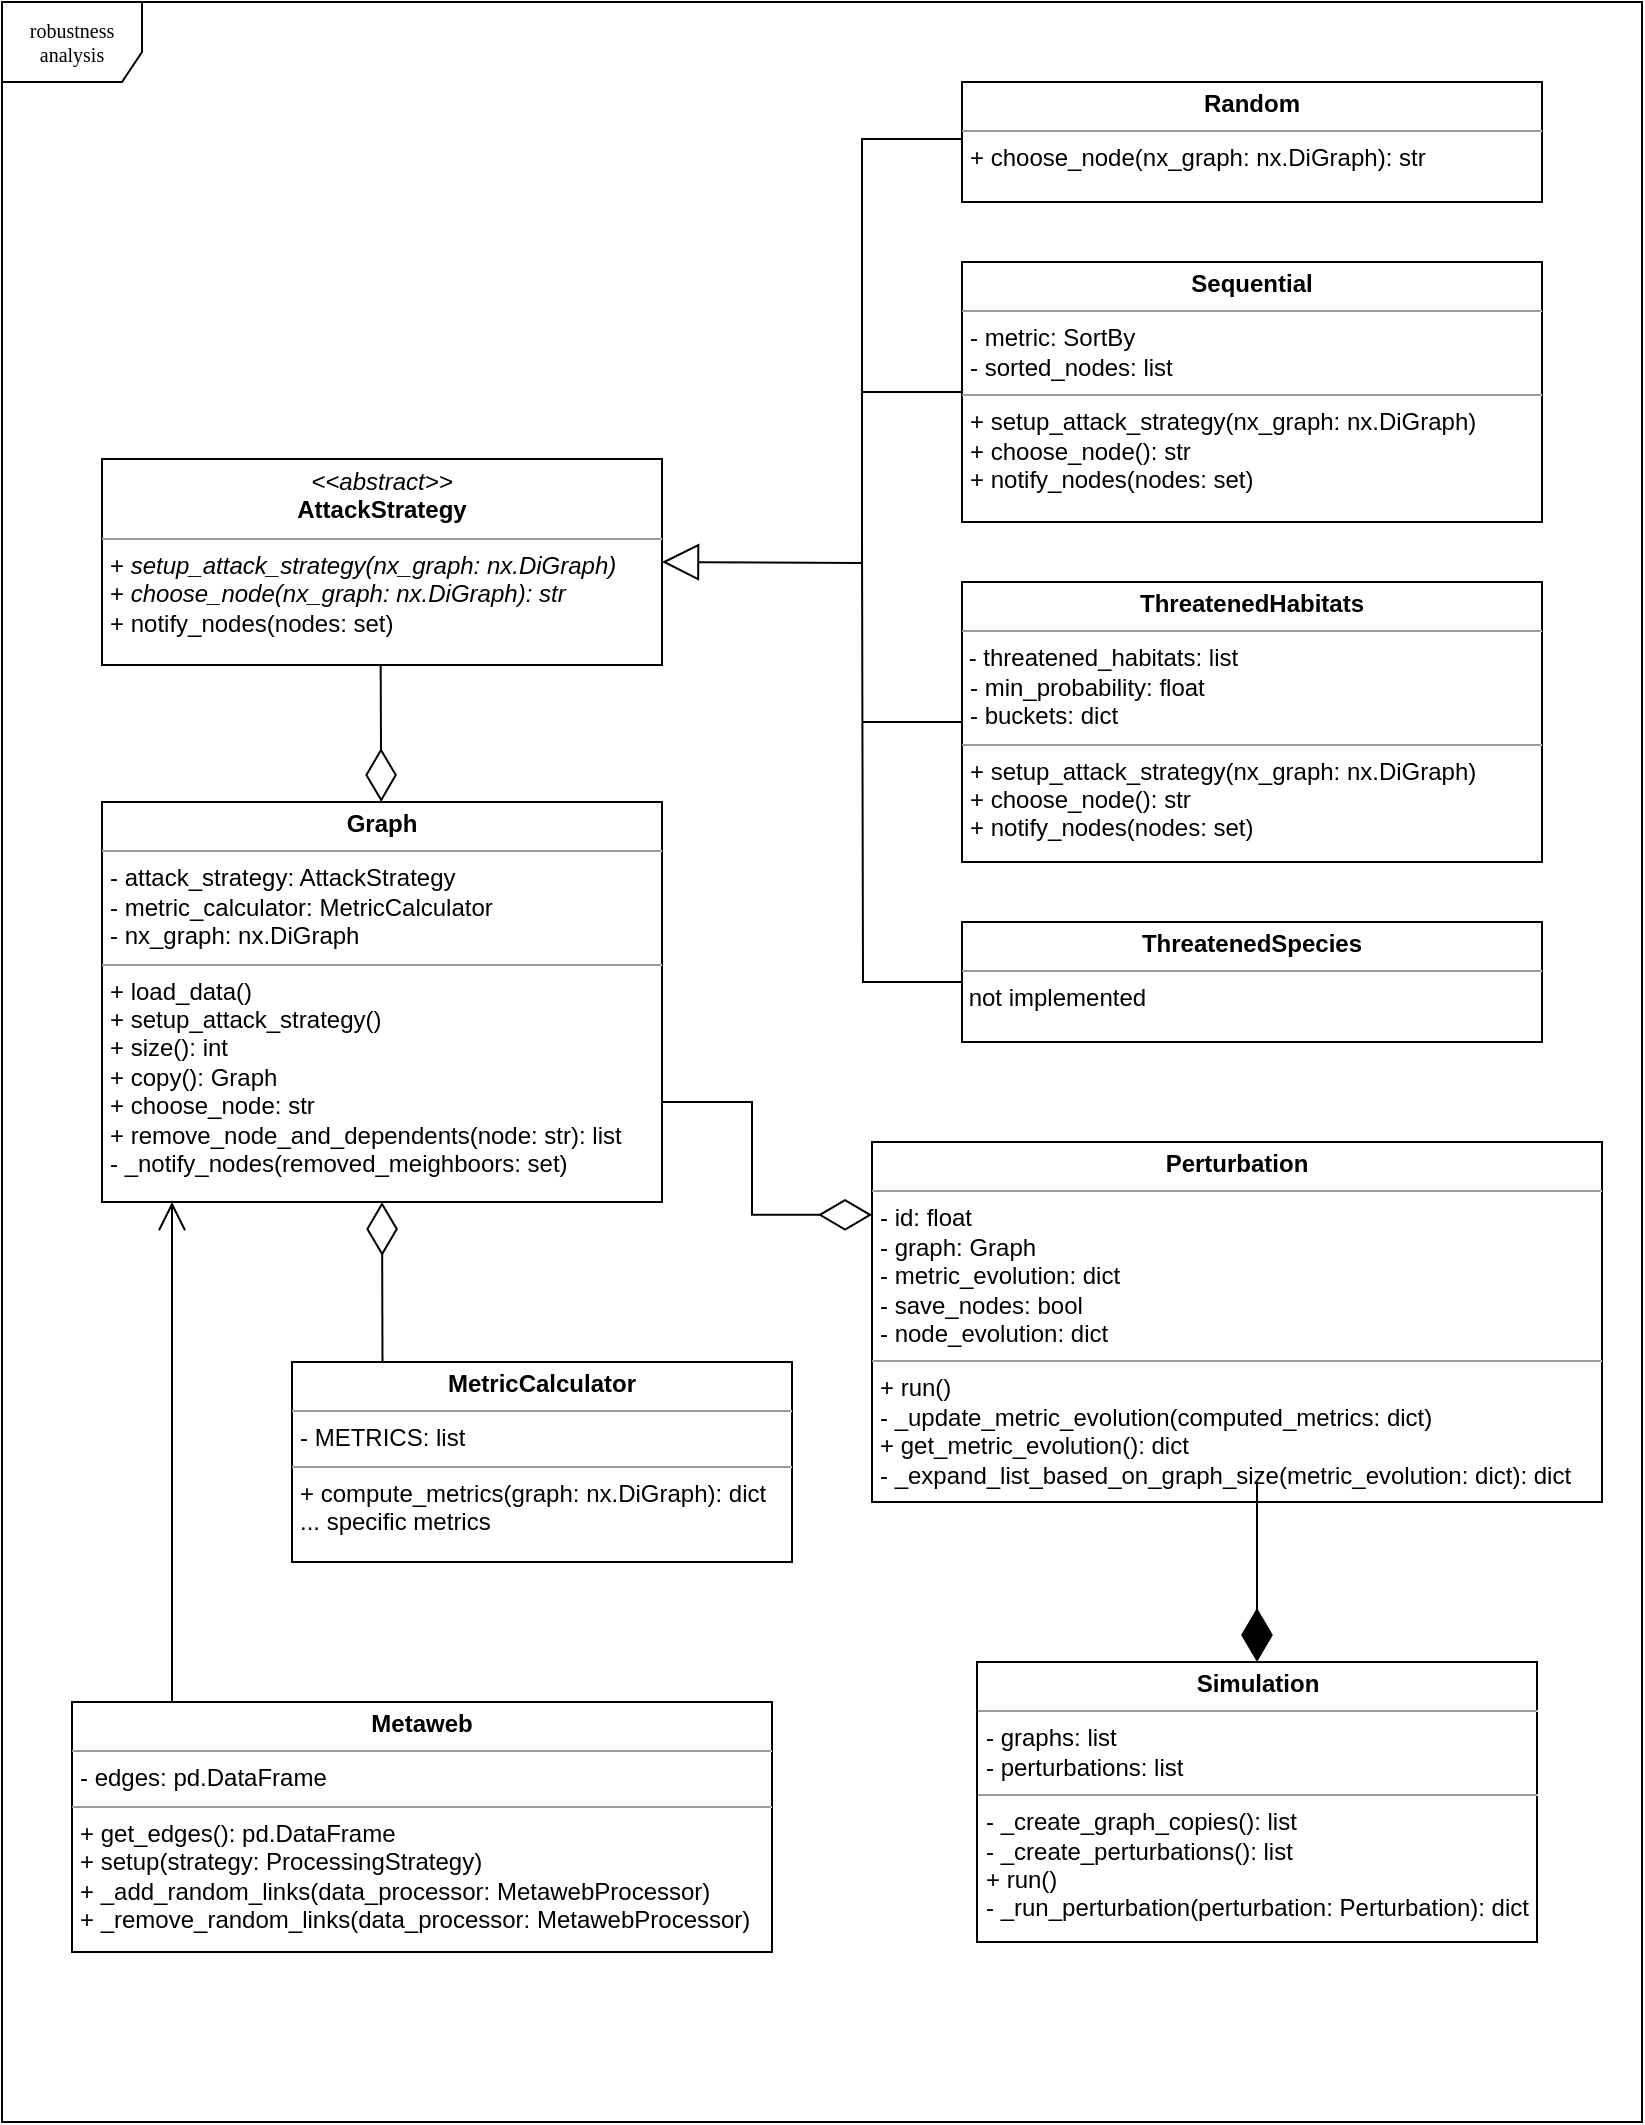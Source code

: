 <mxfile version="21.6.9" type="github">
  <diagram name="Page-1" id="c4acf3e9-155e-7222-9cf6-157b1a14988f">
    <mxGraphModel dx="1242" dy="822" grid="1" gridSize="10" guides="1" tooltips="1" connect="1" arrows="1" fold="1" page="1" pageScale="1" pageWidth="850" pageHeight="1100" background="none" math="0" shadow="0">
      <root>
        <mxCell id="0" />
        <mxCell id="1" parent="0" />
        <mxCell id="5d2195bd80daf111-18" value="&lt;p style=&quot;margin:0px;margin-top:4px;text-align:center;&quot;&gt;&lt;i&gt;&amp;lt;&amp;lt;abstract&amp;gt;&amp;gt;&lt;/i&gt;&lt;br&gt;&lt;b&gt;AttackStrategy&lt;/b&gt;&lt;/p&gt;&lt;hr size=&quot;1&quot;&gt;&lt;p style=&quot;margin:0px;margin-left:4px;&quot;&gt;&lt;span style=&quot;background-color: initial;&quot;&gt;+&amp;nbsp;&lt;i&gt;setup_attack_strategy&lt;/i&gt;&lt;/span&gt;&lt;span style=&quot;background-color: initial;&quot;&gt;&lt;i&gt;(nx_graph: nx.DiGraph)&lt;/i&gt;&lt;/span&gt;&lt;br&gt;&lt;/p&gt;&lt;p style=&quot;border-color: var(--border-color); margin: 0px 0px 0px 4px;&quot;&gt;+&amp;nbsp;&lt;i style=&quot;border-color: var(--border-color);&quot;&gt;choose_node&lt;/i&gt;&lt;span style=&quot;border-color: var(--border-color); background-color: initial;&quot;&gt;&lt;i style=&quot;border-color: var(--border-color);&quot;&gt;(nx_graph: nx.DiGraph): str&lt;/i&gt;&lt;/span&gt;&lt;/p&gt;&lt;p style=&quot;margin:0px;margin-left:4px;&quot;&gt;+ notify_nodes(nodes: set)&lt;/p&gt;" style="verticalAlign=top;align=left;overflow=fill;fontSize=12;fontFamily=Helvetica;html=1;rounded=0;shadow=0;comic=0;labelBackgroundColor=none;strokeWidth=1" parent="1" vertex="1">
          <mxGeometry x="65" y="248.5" width="280" height="103" as="geometry" />
        </mxCell>
        <mxCell id="5d2195bd80daf111-25" style="edgeStyle=orthogonalEdgeStyle;rounded=0;html=1;dashed=1;labelBackgroundColor=none;startFill=0;endArrow=open;endFill=0;endSize=10;fontFamily=Verdana;fontSize=10;" parent="1" edge="1">
          <mxGeometry relative="1" as="geometry">
            <Array as="points">
              <mxPoint x="370" y="340" />
              <mxPoint x="370" y="300" />
            </Array>
            <mxPoint x="450" y="300" as="targetPoint" />
          </mxGeometry>
        </mxCell>
        <mxCell id="5d2195bd80daf111-28" style="edgeStyle=orthogonalEdgeStyle;rounded=0;html=1;dashed=1;labelBackgroundColor=none;startFill=0;endArrow=open;endFill=0;endSize=10;fontFamily=Verdana;fontSize=10;" parent="1" edge="1">
          <mxGeometry relative="1" as="geometry">
            <Array as="points">
              <mxPoint x="320" y="490" />
              <mxPoint x="320" y="460" />
            </Array>
            <mxPoint x="380" y="460" as="targetPoint" />
          </mxGeometry>
        </mxCell>
        <mxCell id="5d2195bd80daf111-29" style="edgeStyle=orthogonalEdgeStyle;rounded=0;html=1;dashed=1;labelBackgroundColor=none;startFill=0;endArrow=open;endFill=0;endSize=10;fontFamily=Verdana;fontSize=10;" parent="1" edge="1">
          <mxGeometry relative="1" as="geometry">
            <mxPoint x="380" y="520" as="targetPoint" />
          </mxGeometry>
        </mxCell>
        <mxCell id="3E50gxGreODAkLhCtz_D-1" value="&lt;p style=&quot;margin:0px;margin-top:4px;text-align:center;&quot;&gt;&lt;b&gt;Random&lt;/b&gt;&lt;/p&gt;&lt;hr size=&quot;1&quot;&gt;&lt;p style=&quot;border-color: var(--border-color); margin: 0px 0px 0px 4px;&quot;&gt;&lt;span style=&quot;background-color: initial;&quot;&gt;+&amp;nbsp;&lt;/span&gt;&lt;span style=&quot;background-color: initial; border-color: var(--border-color);&quot;&gt;choose_node&lt;/span&gt;&lt;span style=&quot;background-color: initial; border-color: var(--border-color);&quot;&gt;&lt;span style=&quot;border-color: var(--border-color);&quot;&gt;(nx_graph: nx.DiGraph): str&lt;/span&gt;&lt;/span&gt;&lt;br&gt;&lt;/p&gt;" style="verticalAlign=top;align=left;overflow=fill;fontSize=12;fontFamily=Helvetica;html=1;rounded=0;shadow=0;comic=0;labelBackgroundColor=none;strokeWidth=1" vertex="1" parent="1">
          <mxGeometry x="495" y="60" width="290" height="60" as="geometry" />
        </mxCell>
        <mxCell id="3E50gxGreODAkLhCtz_D-24" style="edgeStyle=orthogonalEdgeStyle;rounded=0;orthogonalLoop=1;jettySize=auto;html=1;endArrow=none;endFill=0;" edge="1" parent="1" source="3E50gxGreODAkLhCtz_D-3">
          <mxGeometry relative="1" as="geometry">
            <mxPoint x="445" y="215" as="targetPoint" />
          </mxGeometry>
        </mxCell>
        <mxCell id="3E50gxGreODAkLhCtz_D-3" value="&lt;p style=&quot;margin:0px;margin-top:4px;text-align:center;&quot;&gt;&lt;b&gt;Sequential&lt;/b&gt;&lt;/p&gt;&lt;hr size=&quot;1&quot;&gt;&lt;p style=&quot;margin:0px;margin-left:4px;&quot;&gt;- metric: SortBy&lt;br&gt;- sorted_nodes: list&lt;/p&gt;&lt;hr size=&quot;1&quot;&gt;&lt;p style=&quot;border-color: var(--border-color); margin: 0px 0px 0px 4px;&quot;&gt;+&amp;nbsp;&lt;span style=&quot;border-color: var(--border-color);&quot;&gt;setup_attack_strategy&lt;/span&gt;&lt;span style=&quot;border-color: var(--border-color); background-color: initial;&quot;&gt;&lt;span style=&quot;border-color: var(--border-color);&quot;&gt;(nx_graph: nx.DiGraph)&lt;/span&gt;&lt;/span&gt;&lt;br style=&quot;border-color: var(--border-color);&quot;&gt;&lt;/p&gt;&lt;p style=&quot;border-color: var(--border-color); margin: 0px 0px 0px 4px;&quot;&gt;+&amp;nbsp;&lt;span style=&quot;border-color: var(--border-color);&quot;&gt;choose_node&lt;/span&gt;&lt;span style=&quot;border-color: var(--border-color); background-color: initial;&quot;&gt;&lt;span style=&quot;border-color: var(--border-color);&quot;&gt;(): str&lt;/span&gt;&lt;/span&gt;&lt;/p&gt;&lt;p style=&quot;border-color: var(--border-color); margin: 0px 0px 0px 4px;&quot;&gt;&lt;span style=&quot;border-color: var(--border-color); background-color: initial;&quot;&gt;&lt;span style=&quot;border-color: var(--border-color);&quot;&gt;+ notify_nodes(nodes: set)&lt;/span&gt;&lt;/span&gt;&lt;/p&gt;" style="verticalAlign=top;align=left;overflow=fill;fontSize=12;fontFamily=Helvetica;html=1;rounded=0;shadow=0;comic=0;labelBackgroundColor=none;strokeWidth=1" vertex="1" parent="1">
          <mxGeometry x="495" y="150" width="290" height="130" as="geometry" />
        </mxCell>
        <mxCell id="3E50gxGreODAkLhCtz_D-29" style="edgeStyle=orthogonalEdgeStyle;rounded=0;orthogonalLoop=1;jettySize=auto;html=1;endArrow=none;endFill=0;" edge="1" parent="1" source="3E50gxGreODAkLhCtz_D-4">
          <mxGeometry relative="1" as="geometry">
            <mxPoint x="445" y="380" as="targetPoint" />
          </mxGeometry>
        </mxCell>
        <mxCell id="3E50gxGreODAkLhCtz_D-4" value="&lt;p style=&quot;margin:0px;margin-top:4px;text-align:center;&quot;&gt;&lt;b&gt;ThreatenedHabitats&lt;/b&gt;&lt;/p&gt;&lt;hr size=&quot;1&quot;&gt;&amp;nbsp;-&lt;span style=&quot;background-color: initial;&quot;&gt;&amp;nbsp;threatened_habitats&lt;/span&gt;&lt;span style=&quot;background-color: initial;&quot;&gt;: list&lt;/span&gt;&lt;br&gt;&lt;p style=&quot;margin:0px;margin-left:4px;&quot;&gt;- min_probability: float&lt;/p&gt;&lt;p style=&quot;margin:0px;margin-left:4px;&quot;&gt;- buckets: dict&lt;/p&gt;&lt;hr size=&quot;1&quot;&gt;&lt;p style=&quot;border-color: var(--border-color); margin: 0px 0px 0px 4px;&quot;&gt;+&amp;nbsp;&lt;span style=&quot;border-color: var(--border-color);&quot;&gt;setup_attack_strategy&lt;/span&gt;&lt;span style=&quot;border-color: var(--border-color); background-color: initial;&quot;&gt;&lt;span style=&quot;border-color: var(--border-color);&quot;&gt;(nx_graph: nx.DiGraph)&lt;/span&gt;&lt;/span&gt;&lt;br style=&quot;border-color: var(--border-color);&quot;&gt;&lt;/p&gt;&lt;p style=&quot;border-color: var(--border-color); margin: 0px 0px 0px 4px;&quot;&gt;+&amp;nbsp;&lt;span style=&quot;border-color: var(--border-color);&quot;&gt;choose_node&lt;/span&gt;&lt;span style=&quot;border-color: var(--border-color); background-color: initial;&quot;&gt;&lt;span style=&quot;border-color: var(--border-color);&quot;&gt;(): str&lt;/span&gt;&lt;/span&gt;&lt;/p&gt;&lt;p style=&quot;border-color: var(--border-color); margin: 0px 0px 0px 4px;&quot;&gt;&lt;span style=&quot;border-color: var(--border-color); background-color: initial;&quot;&gt;&lt;span style=&quot;border-color: var(--border-color);&quot;&gt;+ notify_nodes(nodes: set)&lt;/span&gt;&lt;/span&gt;&lt;/p&gt;" style="verticalAlign=top;align=left;overflow=fill;fontSize=12;fontFamily=Helvetica;html=1;rounded=0;shadow=0;comic=0;labelBackgroundColor=none;strokeWidth=1" vertex="1" parent="1">
          <mxGeometry x="495" y="310" width="290" height="140" as="geometry" />
        </mxCell>
        <mxCell id="3E50gxGreODAkLhCtz_D-28" style="edgeStyle=orthogonalEdgeStyle;rounded=0;orthogonalLoop=1;jettySize=auto;html=1;endArrow=none;endFill=0;" edge="1" parent="1" source="3E50gxGreODAkLhCtz_D-5">
          <mxGeometry relative="1" as="geometry">
            <mxPoint x="445" y="288.5" as="targetPoint" />
          </mxGeometry>
        </mxCell>
        <mxCell id="3E50gxGreODAkLhCtz_D-5" value="&lt;p style=&quot;margin:0px;margin-top:4px;text-align:center;&quot;&gt;&lt;b&gt;ThreatenedSpecies&lt;/b&gt;&lt;/p&gt;&lt;hr size=&quot;1&quot;&gt;&amp;nbsp;not implemented" style="verticalAlign=top;align=left;overflow=fill;fontSize=12;fontFamily=Helvetica;html=1;rounded=0;shadow=0;comic=0;labelBackgroundColor=none;strokeWidth=1" vertex="1" parent="1">
          <mxGeometry x="495" y="480" width="290" height="60" as="geometry" />
        </mxCell>
        <mxCell id="3E50gxGreODAkLhCtz_D-6" value="&lt;p style=&quot;margin:0px;margin-top:4px;text-align:center;&quot;&gt;&lt;b&gt;Perturbation&lt;/b&gt;&lt;/p&gt;&lt;hr size=&quot;1&quot;&gt;&lt;p style=&quot;margin:0px;margin-left:4px;&quot;&gt;- id: float&lt;br&gt;- graph: Graph&lt;/p&gt;&lt;p style=&quot;margin:0px;margin-left:4px;&quot;&gt;- metric_evolution: dict&lt;/p&gt;&lt;p style=&quot;margin:0px;margin-left:4px;&quot;&gt;- save_nodes: bool&lt;/p&gt;&lt;p style=&quot;margin:0px;margin-left:4px;&quot;&gt;- node_evolution: dict&lt;/p&gt;&lt;hr size=&quot;1&quot;&gt;&lt;p style=&quot;border-color: var(--border-color); margin: 0px 0px 0px 4px;&quot;&gt;+ run()&lt;/p&gt;&lt;p style=&quot;border-color: var(--border-color); margin: 0px 0px 0px 4px;&quot;&gt;-&amp;nbsp;_update_metric_evolution(computed_metrics: dict)&lt;/p&gt;&lt;p style=&quot;border-color: var(--border-color); margin: 0px 0px 0px 4px;&quot;&gt;+ get_metric_evolution(): dict&lt;/p&gt;&lt;p style=&quot;border-color: var(--border-color); margin: 0px 0px 0px 4px;&quot;&gt;-&amp;nbsp;_expand_list_based_on_graph_size(metric_evolution: dict): dict&lt;/p&gt;" style="verticalAlign=top;align=left;overflow=fill;fontSize=12;fontFamily=Helvetica;html=1;rounded=0;shadow=0;comic=0;labelBackgroundColor=none;strokeWidth=1" vertex="1" parent="1">
          <mxGeometry x="450" y="590" width="365" height="180" as="geometry" />
        </mxCell>
        <mxCell id="3E50gxGreODAkLhCtz_D-14" value="" style="endArrow=block;endSize=16;endFill=0;html=1;rounded=0;entryX=1;entryY=0.5;entryDx=0;entryDy=0;" edge="1" parent="1" target="5d2195bd80daf111-18">
          <mxGeometry x="-0.125" y="-100" width="160" relative="1" as="geometry">
            <mxPoint x="495" y="88.5" as="sourcePoint" />
            <mxPoint x="435" y="379.47" as="targetPoint" />
            <Array as="points">
              <mxPoint x="445" y="88.5" />
              <mxPoint x="445" y="198.5" />
              <mxPoint x="445" y="300.5" />
            </Array>
            <mxPoint x="-1" as="offset" />
          </mxGeometry>
        </mxCell>
        <mxCell id="3E50gxGreODAkLhCtz_D-34" value="&lt;p style=&quot;margin:0px;margin-top:4px;text-align:center;&quot;&gt;&lt;b&gt;Metaweb&lt;/b&gt;&lt;/p&gt;&lt;hr size=&quot;1&quot;&gt;&lt;p style=&quot;margin:0px;margin-left:4px;&quot;&gt;- edges: pd.DataFrame&lt;br&gt;&lt;/p&gt;&lt;hr size=&quot;1&quot;&gt;&lt;p style=&quot;border-color: var(--border-color); margin: 0px 0px 0px 4px;&quot;&gt;+ get_edges(): pd.DataFrame&lt;/p&gt;&lt;p style=&quot;border-color: var(--border-color); margin: 0px 0px 0px 4px;&quot;&gt;+ setup(strategy: ProcessingStrategy)&lt;/p&gt;&lt;p style=&quot;border-color: var(--border-color); margin: 0px 0px 0px 4px;&quot;&gt;+&amp;nbsp;_add_random_links&lt;span style=&quot;background-color: initial;&quot;&gt;(data_processor: MetawebProcessor)&lt;/span&gt;&lt;/p&gt;&lt;p style=&quot;border-color: var(--border-color); margin: 0px 0px 0px 4px;&quot;&gt;+&amp;nbsp;_remove_random_links&lt;span style=&quot;background-color: initial;&quot;&gt;(data_processor: MetawebProcessor)&lt;/span&gt;&lt;/p&gt;" style="verticalAlign=top;align=left;overflow=fill;fontSize=12;fontFamily=Helvetica;html=1;rounded=0;shadow=0;comic=0;labelBackgroundColor=none;strokeWidth=1" vertex="1" parent="1">
          <mxGeometry x="50" y="870" width="350" height="125" as="geometry" />
        </mxCell>
        <mxCell id="3E50gxGreODAkLhCtz_D-36" value="" style="endArrow=diamondThin;endFill=0;endSize=24;html=1;rounded=0;exitX=0.5;exitY=1;exitDx=0;exitDy=0;" edge="1" parent="1" target="3E50gxGreODAkLhCtz_D-7">
          <mxGeometry width="160" relative="1" as="geometry">
            <mxPoint x="204.33" y="351.5" as="sourcePoint" />
            <mxPoint x="204.33" y="608.5" as="targetPoint" />
          </mxGeometry>
        </mxCell>
        <mxCell id="3E50gxGreODAkLhCtz_D-7" value="&lt;p style=&quot;margin:0px;margin-top:4px;text-align:center;&quot;&gt;&lt;b&gt;Graph&lt;/b&gt;&lt;/p&gt;&lt;hr size=&quot;1&quot;&gt;&lt;p style=&quot;margin:0px;margin-left:4px;&quot;&gt;- attack_strategy: AttackStrategy&lt;br&gt;- metric_calculator: MetricCalculator&lt;/p&gt;&lt;p style=&quot;margin:0px;margin-left:4px;&quot;&gt;- nx_graph: nx.DiGraph&lt;/p&gt;&lt;hr size=&quot;1&quot;&gt;&lt;p style=&quot;border-color: var(--border-color); margin: 0px 0px 0px 4px;&quot;&gt;+ load_data()&lt;/p&gt;&lt;p style=&quot;border-color: var(--border-color); margin: 0px 0px 0px 4px;&quot;&gt;+&amp;nbsp;setup_attack_strategy()&lt;/p&gt;&lt;p style=&quot;border-color: var(--border-color); margin: 0px 0px 0px 4px;&quot;&gt;+ size(): int&lt;br&gt;+ copy(): Graph&lt;/p&gt;&lt;p style=&quot;border-color: var(--border-color); margin: 0px 0px 0px 4px;&quot;&gt;+ choose_node: str&lt;/p&gt;&lt;p style=&quot;border-color: var(--border-color); margin: 0px 0px 0px 4px;&quot;&gt;&lt;span style=&quot;background-color: initial;&quot;&gt;+&amp;nbsp;&lt;/span&gt;remove_node_and_dependents(node: str): list&lt;/p&gt;&lt;p style=&quot;border-color: var(--border-color); margin: 0px 0px 0px 4px;&quot;&gt;- _notify_nodes(removed_meighboors:&amp;nbsp;set)&lt;br&gt;&lt;/p&gt;" style="verticalAlign=top;align=left;overflow=fill;fontSize=12;fontFamily=Helvetica;html=1;rounded=0;shadow=0;comic=0;labelBackgroundColor=none;strokeWidth=1" vertex="1" parent="1">
          <mxGeometry x="65" y="420" width="280" height="200" as="geometry" />
        </mxCell>
        <mxCell id="3E50gxGreODAkLhCtz_D-37" value="&lt;p style=&quot;margin:0px;margin-top:4px;text-align:center;&quot;&gt;&lt;b&gt;Simulation&lt;/b&gt;&lt;/p&gt;&lt;hr size=&quot;1&quot;&gt;&lt;p style=&quot;margin:0px;margin-left:4px;&quot;&gt;- graphs: list&lt;br&gt;&lt;/p&gt;&lt;p style=&quot;margin:0px;margin-left:4px;&quot;&gt;- perturbations: list&lt;/p&gt;&lt;hr size=&quot;1&quot;&gt;&lt;p style=&quot;border-color: var(--border-color); margin: 0px 0px 0px 4px;&quot;&gt;- _create_graph_copies&lt;span style=&quot;background-color: initial;&quot;&gt;(): list&lt;/span&gt;&lt;/p&gt;&lt;p style=&quot;border-color: var(--border-color); margin: 0px 0px 0px 4px;&quot;&gt;&lt;span style=&quot;background-color: initial;&quot;&gt;-&amp;nbsp;&lt;/span&gt;_create_perturbations(): list&lt;/p&gt;&lt;p style=&quot;border-color: var(--border-color); margin: 0px 0px 0px 4px;&quot;&gt;+ run()&lt;/p&gt;&lt;p style=&quot;border-color: var(--border-color); margin: 0px 0px 0px 4px;&quot;&gt;-&amp;nbsp;_run_perturbation(perturbation: Perturbation): dict&lt;/p&gt;&lt;p style=&quot;border-color: var(--border-color); margin: 0px 0px 0px 4px;&quot;&gt;&lt;span style=&quot;background-color: initial;&quot;&gt;&lt;br&gt;&lt;/span&gt;&lt;/p&gt;" style="verticalAlign=top;align=left;overflow=fill;fontSize=12;fontFamily=Helvetica;html=1;rounded=0;shadow=0;comic=0;labelBackgroundColor=none;strokeWidth=1" vertex="1" parent="1">
          <mxGeometry x="502.5" y="850" width="280" height="140" as="geometry" />
        </mxCell>
        <mxCell id="3E50gxGreODAkLhCtz_D-38" value="&lt;p style=&quot;margin:0px;margin-top:4px;text-align:center;&quot;&gt;&lt;b&gt;MetricCalculator&lt;/b&gt;&lt;/p&gt;&lt;hr size=&quot;1&quot;&gt;&lt;p style=&quot;margin:0px;margin-left:4px;&quot;&gt;- METRICS: list&lt;br&gt;&lt;/p&gt;&lt;hr size=&quot;1&quot;&gt;&lt;p style=&quot;border-color: var(--border-color); margin: 0px 0px 0px 4px;&quot;&gt;+&amp;nbsp;compute_metrics&lt;span style=&quot;background-color: initial;&quot;&gt;(graph: nx.DiGraph): dict&lt;/span&gt;&lt;/p&gt;&lt;p style=&quot;border-color: var(--border-color); margin: 0px 0px 0px 4px;&quot;&gt;... specific metrics&lt;/p&gt;" style="verticalAlign=top;align=left;overflow=fill;fontSize=12;fontFamily=Helvetica;html=1;rounded=0;shadow=0;comic=0;labelBackgroundColor=none;strokeWidth=1" vertex="1" parent="1">
          <mxGeometry x="160" y="700" width="250" height="100" as="geometry" />
        </mxCell>
        <mxCell id="3E50gxGreODAkLhCtz_D-39" value="" style="endArrow=diamondThin;endFill=0;endSize=24;html=1;rounded=0;entryX=0.5;entryY=1;entryDx=0;entryDy=0;exitX=0.181;exitY=-0.002;exitDx=0;exitDy=0;exitPerimeter=0;" edge="1" parent="1" source="3E50gxGreODAkLhCtz_D-38" target="3E50gxGreODAkLhCtz_D-7">
          <mxGeometry width="160" relative="1" as="geometry">
            <mxPoint x="205" y="690" as="sourcePoint" />
            <mxPoint x="410" y="720" as="targetPoint" />
          </mxGeometry>
        </mxCell>
        <mxCell id="3E50gxGreODAkLhCtz_D-41" value="" style="endArrow=open;endFill=1;endSize=12;html=1;rounded=0;" edge="1" parent="1">
          <mxGeometry width="160" relative="1" as="geometry">
            <mxPoint x="100" y="870" as="sourcePoint" />
            <mxPoint x="100" y="620" as="targetPoint" />
          </mxGeometry>
        </mxCell>
        <mxCell id="3E50gxGreODAkLhCtz_D-42" value="" style="endArrow=diamondThin;endFill=0;endSize=24;html=1;rounded=0;entryX=0;entryY=0.25;entryDx=0;entryDy=0;exitX=1;exitY=0.75;exitDx=0;exitDy=0;" edge="1" parent="1" source="3E50gxGreODAkLhCtz_D-7">
          <mxGeometry width="160" relative="1" as="geometry">
            <mxPoint x="334.16" y="590.0" as="sourcePoint" />
            <mxPoint x="450" y="626.4" as="targetPoint" />
            <Array as="points">
              <mxPoint x="390" y="570" />
              <mxPoint x="390" y="626.4" />
            </Array>
          </mxGeometry>
        </mxCell>
        <mxCell id="3E50gxGreODAkLhCtz_D-44" value="" style="endArrow=diamondThin;endFill=1;endSize=24;html=1;rounded=0;entryX=0.5;entryY=0;entryDx=0;entryDy=0;exitX=0.5;exitY=1;exitDx=0;exitDy=0;" edge="1" parent="1" target="3E50gxGreODAkLhCtz_D-37">
          <mxGeometry width="160" relative="1" as="geometry">
            <mxPoint x="642.5" y="760" as="sourcePoint" />
            <mxPoint x="750" y="770" as="targetPoint" />
          </mxGeometry>
        </mxCell>
        <mxCell id="3E50gxGreODAkLhCtz_D-46" value="robustness&lt;br&gt;analysis" style="shape=umlFrame;whiteSpace=wrap;html=1;rounded=0;shadow=0;comic=0;labelBackgroundColor=none;strokeWidth=1;fontFamily=Verdana;fontSize=10;align=center;width=70;height=40;" vertex="1" parent="1">
          <mxGeometry x="15" y="20" width="820" height="1060" as="geometry" />
        </mxCell>
      </root>
    </mxGraphModel>
  </diagram>
</mxfile>
